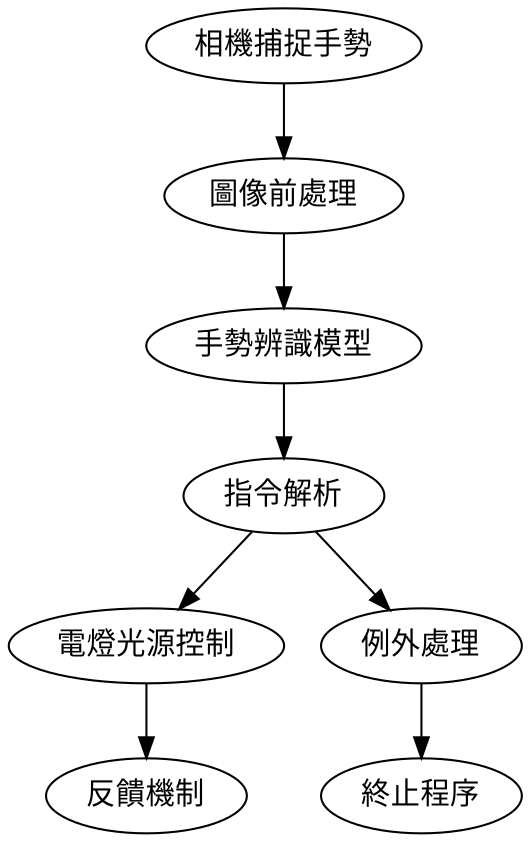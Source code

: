// AI手勢控制電燈光源
digraph {
	A [label="相機捕捉手勢" fontname="UTF-8"]
	B [label="圖像前處理" fontname="UTF-8"]
	C [label="手勢辨識模型" fontname="UTF-8"]
	D [label="指令解析" fontname="UTF-8"]
	E [label="電燈光源控制" fontname="UTF-8"]
	F [label="反饋機制" fontname="UTF-8"]
	G [label="例外處理" fontname="UTF-8"]
	H [label="終止程序" fontname="UTF-8"]
	A -> B
	B -> C
	C -> D
	D -> E
	E -> F
	D -> G
	G -> H
}
